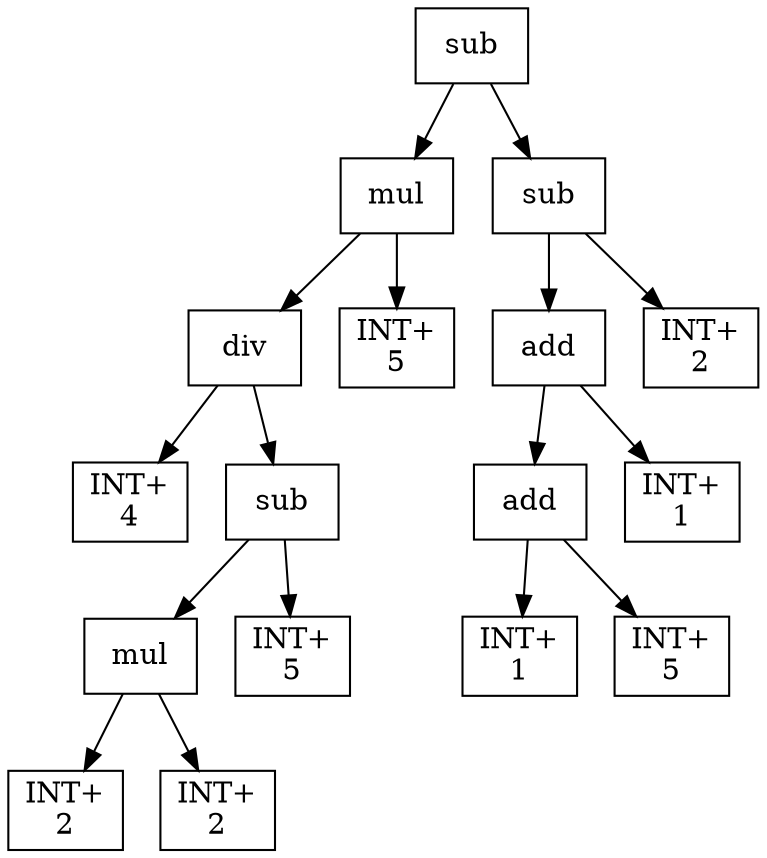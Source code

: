 digraph expr {
  node [shape=box];
  n1 [label="sub"];
  n2 [label="mul"];
  n3 [label="div"];
  n4 [label="INT+\n4"];
  n5 [label="sub"];
  n6 [label="mul"];
  n7 [label="INT+\n2"];
  n8 [label="INT+\n2"];
  n6 -> n7;
  n6 -> n8;
  n9 [label="INT+\n5"];
  n5 -> n6;
  n5 -> n9;
  n3 -> n4;
  n3 -> n5;
  n10 [label="INT+\n5"];
  n2 -> n3;
  n2 -> n10;
  n11 [label="sub"];
  n12 [label="add"];
  n13 [label="add"];
  n14 [label="INT+\n1"];
  n15 [label="INT+\n5"];
  n13 -> n14;
  n13 -> n15;
  n16 [label="INT+\n1"];
  n12 -> n13;
  n12 -> n16;
  n17 [label="INT+\n2"];
  n11 -> n12;
  n11 -> n17;
  n1 -> n2;
  n1 -> n11;
}